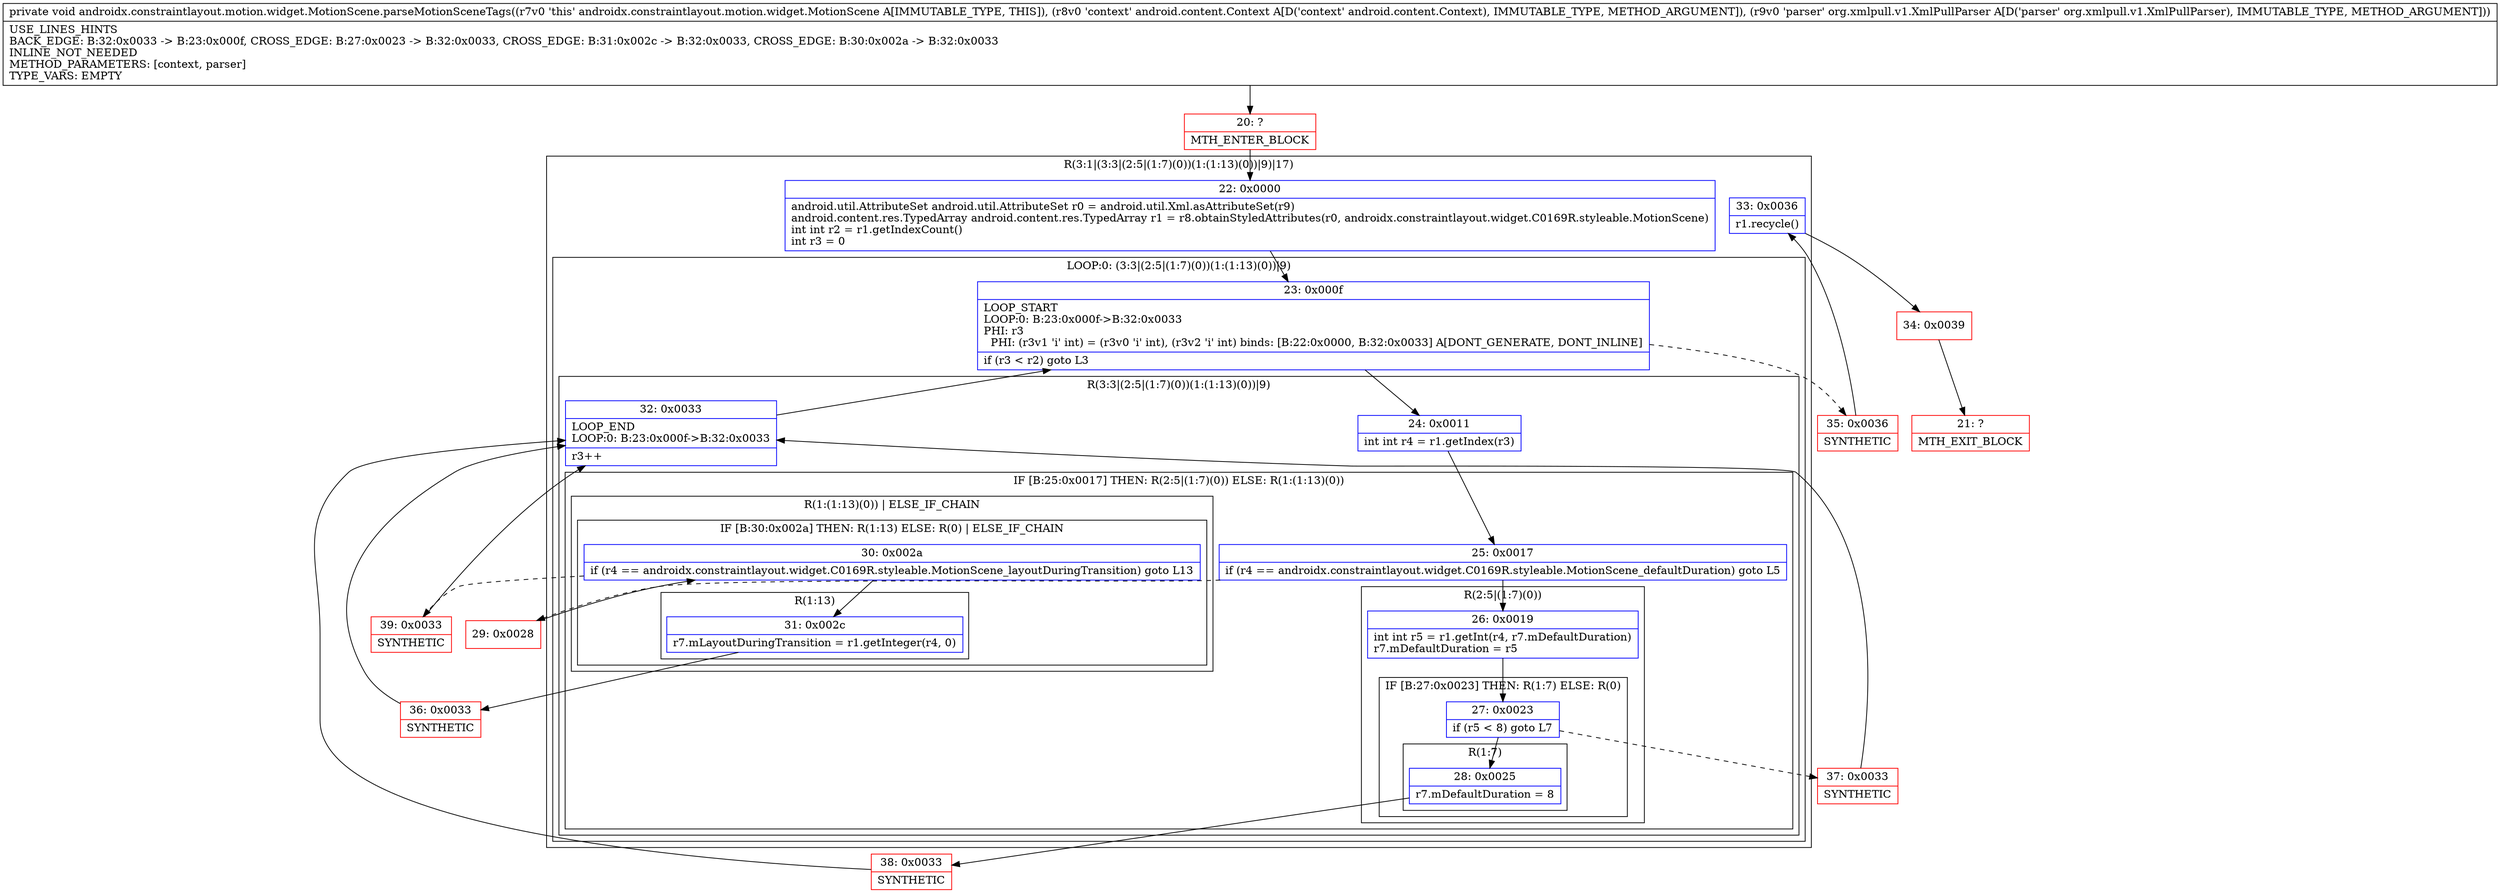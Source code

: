 digraph "CFG forandroidx.constraintlayout.motion.widget.MotionScene.parseMotionSceneTags(Landroid\/content\/Context;Lorg\/xmlpull\/v1\/XmlPullParser;)V" {
subgraph cluster_Region_395195922 {
label = "R(3:1|(3:3|(2:5|(1:7)(0))(1:(1:13)(0))|9)|17)";
node [shape=record,color=blue];
Node_22 [shape=record,label="{22\:\ 0x0000|android.util.AttributeSet android.util.AttributeSet r0 = android.util.Xml.asAttributeSet(r9)\landroid.content.res.TypedArray android.content.res.TypedArray r1 = r8.obtainStyledAttributes(r0, androidx.constraintlayout.widget.C0169R.styleable.MotionScene)\lint int r2 = r1.getIndexCount()\lint r3 = 0\l}"];
subgraph cluster_LoopRegion_424385255 {
label = "LOOP:0: (3:3|(2:5|(1:7)(0))(1:(1:13)(0))|9)";
node [shape=record,color=blue];
Node_23 [shape=record,label="{23\:\ 0x000f|LOOP_START\lLOOP:0: B:23:0x000f\-\>B:32:0x0033\lPHI: r3 \l  PHI: (r3v1 'i' int) = (r3v0 'i' int), (r3v2 'i' int) binds: [B:22:0x0000, B:32:0x0033] A[DONT_GENERATE, DONT_INLINE]\l|if (r3 \< r2) goto L3\l}"];
subgraph cluster_Region_1035268757 {
label = "R(3:3|(2:5|(1:7)(0))(1:(1:13)(0))|9)";
node [shape=record,color=blue];
Node_24 [shape=record,label="{24\:\ 0x0011|int int r4 = r1.getIndex(r3)\l}"];
subgraph cluster_IfRegion_57799425 {
label = "IF [B:25:0x0017] THEN: R(2:5|(1:7)(0)) ELSE: R(1:(1:13)(0))";
node [shape=record,color=blue];
Node_25 [shape=record,label="{25\:\ 0x0017|if (r4 == androidx.constraintlayout.widget.C0169R.styleable.MotionScene_defaultDuration) goto L5\l}"];
subgraph cluster_Region_81966507 {
label = "R(2:5|(1:7)(0))";
node [shape=record,color=blue];
Node_26 [shape=record,label="{26\:\ 0x0019|int int r5 = r1.getInt(r4, r7.mDefaultDuration)\lr7.mDefaultDuration = r5\l}"];
subgraph cluster_IfRegion_1974876232 {
label = "IF [B:27:0x0023] THEN: R(1:7) ELSE: R(0)";
node [shape=record,color=blue];
Node_27 [shape=record,label="{27\:\ 0x0023|if (r5 \< 8) goto L7\l}"];
subgraph cluster_Region_2005005363 {
label = "R(1:7)";
node [shape=record,color=blue];
Node_28 [shape=record,label="{28\:\ 0x0025|r7.mDefaultDuration = 8\l}"];
}
subgraph cluster_Region_1113947116 {
label = "R(0)";
node [shape=record,color=blue];
}
}
}
subgraph cluster_Region_788912025 {
label = "R(1:(1:13)(0)) | ELSE_IF_CHAIN\l";
node [shape=record,color=blue];
subgraph cluster_IfRegion_305086761 {
label = "IF [B:30:0x002a] THEN: R(1:13) ELSE: R(0) | ELSE_IF_CHAIN\l";
node [shape=record,color=blue];
Node_30 [shape=record,label="{30\:\ 0x002a|if (r4 == androidx.constraintlayout.widget.C0169R.styleable.MotionScene_layoutDuringTransition) goto L13\l}"];
subgraph cluster_Region_2131959217 {
label = "R(1:13)";
node [shape=record,color=blue];
Node_31 [shape=record,label="{31\:\ 0x002c|r7.mLayoutDuringTransition = r1.getInteger(r4, 0)\l}"];
}
subgraph cluster_Region_571561655 {
label = "R(0)";
node [shape=record,color=blue];
}
}
}
}
Node_32 [shape=record,label="{32\:\ 0x0033|LOOP_END\lLOOP:0: B:23:0x000f\-\>B:32:0x0033\l|r3++\l}"];
}
}
Node_33 [shape=record,label="{33\:\ 0x0036|r1.recycle()\l}"];
}
Node_20 [shape=record,color=red,label="{20\:\ ?|MTH_ENTER_BLOCK\l}"];
Node_38 [shape=record,color=red,label="{38\:\ 0x0033|SYNTHETIC\l}"];
Node_37 [shape=record,color=red,label="{37\:\ 0x0033|SYNTHETIC\l}"];
Node_29 [shape=record,color=red,label="{29\:\ 0x0028}"];
Node_36 [shape=record,color=red,label="{36\:\ 0x0033|SYNTHETIC\l}"];
Node_39 [shape=record,color=red,label="{39\:\ 0x0033|SYNTHETIC\l}"];
Node_35 [shape=record,color=red,label="{35\:\ 0x0036|SYNTHETIC\l}"];
Node_34 [shape=record,color=red,label="{34\:\ 0x0039}"];
Node_21 [shape=record,color=red,label="{21\:\ ?|MTH_EXIT_BLOCK\l}"];
MethodNode[shape=record,label="{private void androidx.constraintlayout.motion.widget.MotionScene.parseMotionSceneTags((r7v0 'this' androidx.constraintlayout.motion.widget.MotionScene A[IMMUTABLE_TYPE, THIS]), (r8v0 'context' android.content.Context A[D('context' android.content.Context), IMMUTABLE_TYPE, METHOD_ARGUMENT]), (r9v0 'parser' org.xmlpull.v1.XmlPullParser A[D('parser' org.xmlpull.v1.XmlPullParser), IMMUTABLE_TYPE, METHOD_ARGUMENT]))  | USE_LINES_HINTS\lBACK_EDGE: B:32:0x0033 \-\> B:23:0x000f, CROSS_EDGE: B:27:0x0023 \-\> B:32:0x0033, CROSS_EDGE: B:31:0x002c \-\> B:32:0x0033, CROSS_EDGE: B:30:0x002a \-\> B:32:0x0033\lINLINE_NOT_NEEDED\lMETHOD_PARAMETERS: [context, parser]\lTYPE_VARS: EMPTY\l}"];
MethodNode -> Node_20;Node_22 -> Node_23;
Node_23 -> Node_24;
Node_23 -> Node_35[style=dashed];
Node_24 -> Node_25;
Node_25 -> Node_26;
Node_25 -> Node_29[style=dashed];
Node_26 -> Node_27;
Node_27 -> Node_28;
Node_27 -> Node_37[style=dashed];
Node_28 -> Node_38;
Node_30 -> Node_31;
Node_30 -> Node_39[style=dashed];
Node_31 -> Node_36;
Node_32 -> Node_23;
Node_33 -> Node_34;
Node_20 -> Node_22;
Node_38 -> Node_32;
Node_37 -> Node_32;
Node_29 -> Node_30;
Node_36 -> Node_32;
Node_39 -> Node_32;
Node_35 -> Node_33;
Node_34 -> Node_21;
}

